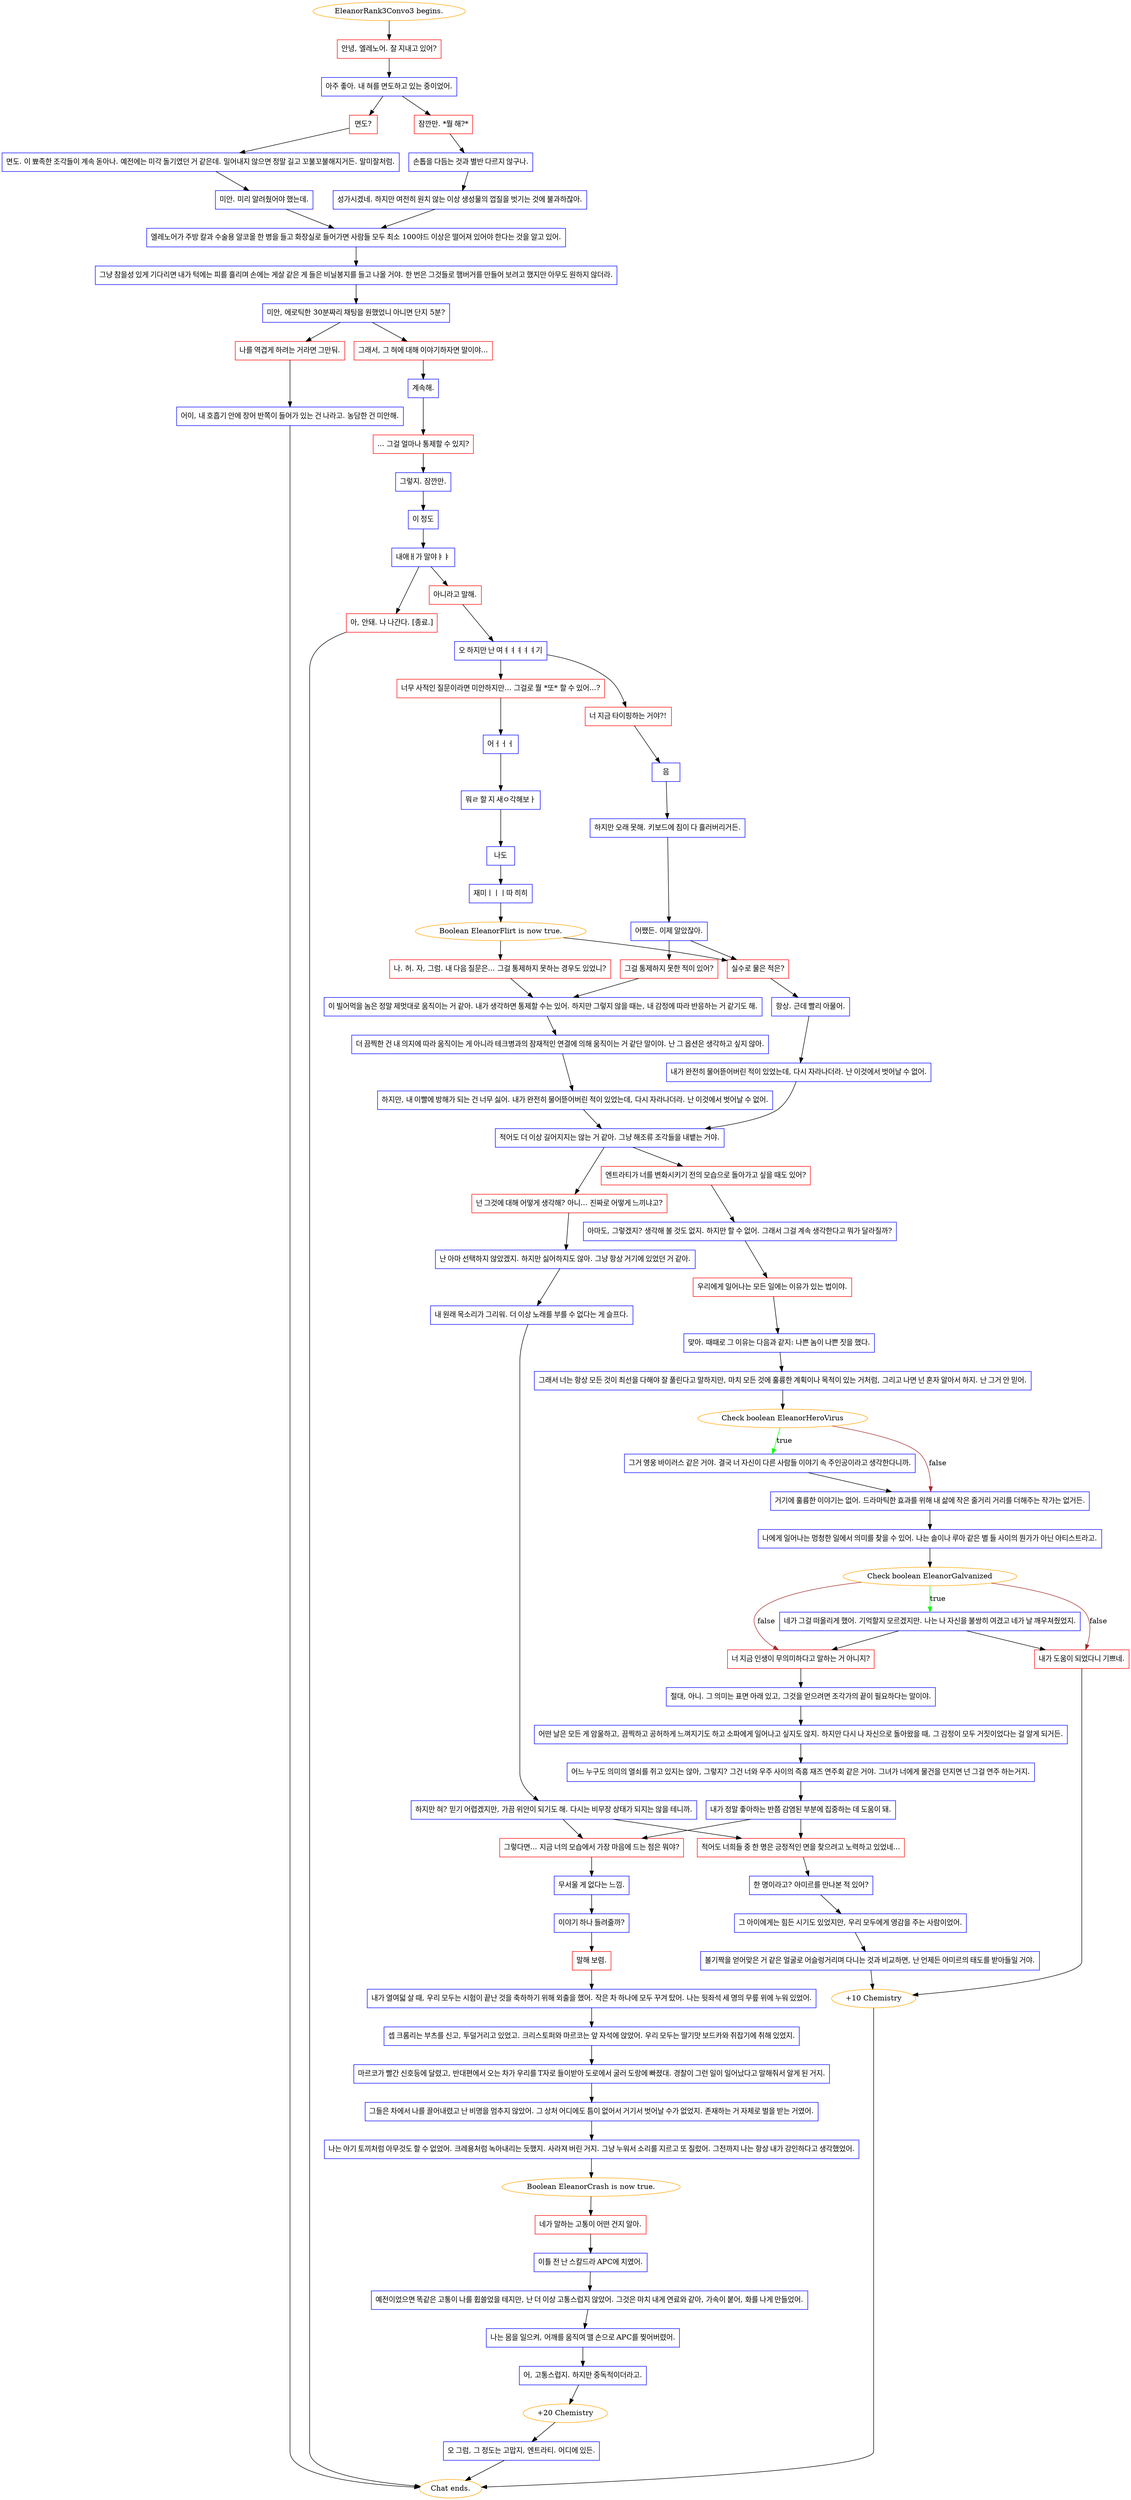 digraph {
	"EleanorRank3Convo3 begins." [color=orange];
		"EleanorRank3Convo3 begins." -> j3799212020;
	j3799212020 [label="안녕, 엘레노어. 잘 지내고 있어?",shape=box,color=red];
		j3799212020 -> j4000384541;
	j4000384541 [label="아주 좋아. 내 혀를 면도하고 있는 중이었어.",shape=box,color=blue];
		j4000384541 -> j3392268047;
		j4000384541 -> j3452052668;
	j3392268047 [label="면도?",shape=box,color=red];
		j3392268047 -> j4178975099;
	j3452052668 [label="잠깐만. *뭘 해?*",shape=box,color=red];
		j3452052668 -> j1083883613;
	j4178975099 [label="면도. 이 뾰족한 조각들이 계속 돋아나. 예전에는 미각 돌기였던 거 같은데. 밀어내지 않으면 정말 길고 꼬불꼬불해지거든. 말미잘처럼.",shape=box,color=blue];
		j4178975099 -> j2809731176;
	j1083883613 [label="손톱을 다듬는 것과 별반 다르지 않구나.",shape=box,color=blue];
		j1083883613 -> j2517101334;
	j2809731176 [label="미안. 미리 알려줬어야 했는데.",shape=box,color=blue];
		j2809731176 -> j1721380337;
	j2517101334 [label="성가시겠네. 하지만 여전히 원치 않는 이상 생성물의 껍질을 벗기는 것에 불과하잖아.",shape=box,color=blue];
		j2517101334 -> j1721380337;
	j1721380337 [label="엘레노어가 주방 칼과 수술용 알코올 한 병을 들고 화장실로 들어가면 사람들 모두 최소 100야드 이상은 떨어져 있어야 한다는 것을 알고 있어.",shape=box,color=blue];
		j1721380337 -> j2067665693;
	j2067665693 [label="그냥 참을성 있게 기다리면 내가 턱에는 피를 흘리며 손에는 게살 같은 게 들은 비닐봉지를 들고 나올 거야. 한 번은 그것들로 햄버거를 만들어 보려고 했지만 아무도 원하지 않더라.",shape=box,color=blue];
		j2067665693 -> j503072186;
	j503072186 [label="미안, 에로틱한 30분짜리 채팅을 원했었니 아니면 단지 5분?",shape=box,color=blue];
		j503072186 -> j3784792858;
		j503072186 -> j356289429;
	j3784792858 [label="나를 역겹게 하려는 거라면 그만둬.",shape=box,color=red];
		j3784792858 -> j579417360;
	j356289429 [label="그래서, 그 혀에 대해 이야기하자면 말이야...",shape=box,color=red];
		j356289429 -> j180844862;
	j579417360 [label="어이, 내 호흡기 안에 장어 반쪽이 들어가 있는 건 나라고. 농담한 건 미안해.",shape=box,color=blue];
		j579417360 -> "Chat ends.";
	j180844862 [label="계속해.",shape=box,color=blue];
		j180844862 -> j4218030708;
	"Chat ends." [color=orange];
	j4218030708 [label="... 그걸 얼마나 통제할 수 있지?",shape=box,color=red];
		j4218030708 -> j3534124475;
	j3534124475 [label="그렇지. 잠깐만.",shape=box,color=blue];
		j3534124475 -> j2200067838;
	j2200067838 [label="이 정도",shape=box,color=blue];
		j2200067838 -> j626054561;
	j626054561 [label="내애ㅐ가 말야ㅑㅑ",shape=box,color=blue];
		j626054561 -> j2043493538;
		j626054561 -> j2134883738;
	j2043493538 [label="아니라고 말해.",shape=box,color=red];
		j2043493538 -> j4210755507;
	j2134883738 [label="아, 안돼. 나 나간다. [종료.]",shape=box,color=red];
		j2134883738 -> "Chat ends.";
	j4210755507 [label="오 하지만 난 여ㅕㅕㅕㅕㅕ기",shape=box,color=blue];
		j4210755507 -> j1362562474;
		j4210755507 -> j2153948400;
	j1362562474 [label="너 지금 타이핑하는 거야?!",shape=box,color=red];
		j1362562474 -> j1237271844;
	j2153948400 [label="너무 사적인 질문이라면 미안하지만... 그걸로 뭘 *또* 할 수 있어...?",shape=box,color=red];
		j2153948400 -> j1190659793;
	j1237271844 [label="음",shape=box,color=blue];
		j1237271844 -> j2738152226;
	j1190659793 [label="어ㅓㅓㅓ",shape=box,color=blue];
		j1190659793 -> j2877615737;
	j2738152226 [label="하지만 오래 못해. 키보드에 침이 다 흘러버리거든.",shape=box,color=blue];
		j2738152226 -> j3680178452;
	j2877615737 [label="뭐ㄹ 할 지 새ㅇ각해보ㅏ",shape=box,color=blue];
		j2877615737 -> j1390200103;
	j3680178452 [label="어쨌든. 이제 알았잖아.",shape=box,color=blue];
		j3680178452 -> j2161934381;
		j3680178452 -> j2128668310;
	j1390200103 [label="나도",shape=box,color=blue];
		j1390200103 -> j1365097829;
	j2161934381 [label="그걸 통제하지 못한 적이 있어?",shape=box,color=red];
		j2161934381 -> j127872542;
	j2128668310 [label="실수로 물은 적은?",shape=box,color=red];
		j2128668310 -> j3287745034;
	j1365097829 [label="재미ㅣㅣㅣ따 히히",shape=box,color=blue];
		j1365097829 -> j1548558611;
	j127872542 [label="이 빌어먹을 놈은 정말 제멋대로 움직이는 거 같아. 내가 생각하면 통제할 수는 있어. 하지만 그렇지 않을 때는, 내 감정에 따라 반응하는 거 같기도 해.",shape=box,color=blue];
		j127872542 -> j4272803557;
	j3287745034 [label="항상. 근데 빨리 아물어.",shape=box,color=blue];
		j3287745034 -> j1165002613;
	j1548558611 [label="Boolean EleanorFlirt is now true.",color=orange];
		j1548558611 -> j871400948;
		j1548558611 -> j2128668310;
	j4272803557 [label="더 끔찍한 건 내 의지에 따라 움직이는 게 아니라 테크병과의 잠재적인 연결에 의해 움직이는 거 같단 말이야. 난 그 옵션은 생각하고 싶지 않아.",shape=box,color=blue];
		j4272803557 -> j3631794396;
	j1165002613 [label="내가 완전히 물어뜯어버린 적이 있었는데, 다시 자라나더라. 난 이것에서 벗어날 수 없어.",shape=box,color=blue];
		j1165002613 -> j1696167746;
	j871400948 [label="나. 허. 자, 그럼. 내 다음 질문은... 그걸 통제하지 못하는 경우도 있었니?",shape=box,color=red];
		j871400948 -> j127872542;
	j3631794396 [label="하지만, 내 이빨에 방해가 되는 건 너무 싫어. 내가 완전히 물어뜯어버린 적이 있었는데, 다시 자라나더라. 난 이것에서 벗어날 수 없어.",shape=box,color=blue];
		j3631794396 -> j1696167746;
	j1696167746 [label="적어도 더 이상 길어지지는 않는 거 같아. 그냥 해조류 조각들을 내뱉는 거야.",shape=box,color=blue];
		j1696167746 -> j2230324683;
		j1696167746 -> j2645009593;
	j2230324683 [label="엔트라티가 너를 변화시키기 전의 모습으로 돌아가고 싶을 때도 있어?",shape=box,color=red];
		j2230324683 -> j4021761668;
	j2645009593 [label="넌 그것에 대해 어떻게 생각해? 아니... 진짜로 어떻게 느끼냐고?",shape=box,color=red];
		j2645009593 -> j750186037;
	j4021761668 [label="아마도, 그렇겠지? 생각해 볼 것도 없지. 하지만 할 수 없어. 그래서 그걸 계속 생각한다고 뭐가 달라질까?",shape=box,color=blue];
		j4021761668 -> j170109248;
	j750186037 [label="난 아마 선택하지 않았겠지. 하지만 싫어하지도 않아. 그냥 항상 거기에 있었던 거 같아.",shape=box,color=blue];
		j750186037 -> j3819109004;
	j170109248 [label="우리에게 일어나는 모든 일에는 이유가 있는 법이야.",shape=box,color=red];
		j170109248 -> j3472305527;
	j3819109004 [label="내 원래 목소리가 그리워. 더 이상 노래를 부를 수 없다는 게 슬프다.",shape=box,color=blue];
		j3819109004 -> j3620768904;
	j3472305527 [label="맞아. 때때로 그 이유는 다음과 같지: 나쁜 놈이 나쁜 짓을 했다.",shape=box,color=blue];
		j3472305527 -> j4145312005;
	j3620768904 [label="하지만 혀? 믿기 어렵겠지만, 가끔 위안이 되기도 해. 다시는 비무장 상태가 되지는 않을 테니까.",shape=box,color=blue];
		j3620768904 -> j3891605543;
		j3620768904 -> j1049290794;
	j4145312005 [label="그래서 너는 항상 모든 것이 최선을 다해야 잘 풀린다고 말하지만, 마치 모든 것에 훌륭한 계획이나 목적이 있는 거처럼, 그리고 나면 넌 혼자 알아서 하지. 난 그거 안 믿어.",shape=box,color=blue];
		j4145312005 -> j2507987141;
	j3891605543 [label="그렇다면... 지금 너의 모습에서 가장 마음에 드는 점은 뭐야?",shape=box,color=red];
		j3891605543 -> j3720867567;
	j1049290794 [label="적어도 너희들 중 한 명은 긍정적인 면을 찾으려고 노력하고 있었네...",shape=box,color=red];
		j1049290794 -> j1370443414;
	j2507987141 [label="Check boolean EleanorHeroVirus",color=orange];
		j2507987141 -> j3338851 [label=true,color=green];
		j2507987141 -> j1834100370 [label=false,color=brown];
	j3720867567 [label="무서울 게 없다는 느낌.",shape=box,color=blue];
		j3720867567 -> j66275198;
	j1370443414 [label="한 명이라고? 아미르를 만나본 적 있어?",shape=box,color=blue];
		j1370443414 -> j3884801558;
	j3338851 [label="그거 영웅 바이러스 같은 거야. 결국 너 자신이 다른 사람들 이야기 속 주인공이라고 생각한다니까.",shape=box,color=blue];
		j3338851 -> j1834100370;
	j1834100370 [label="거기에 훌륭한 이야기는 없어. 드라마틱한 효과를 위해 내 삶에 작은 줄거리 거리를 더해주는 작가는 없거든.",shape=box,color=blue];
		j1834100370 -> j2084356776;
	j66275198 [label="이야기 하나 들려줄까?",shape=box,color=blue];
		j66275198 -> j315185662;
	j3884801558 [label="그 아이에게는 힘든 시기도 있었지만, 우리 모두에게 영감을 주는 사람이었어.",shape=box,color=blue];
		j3884801558 -> j223360098;
	j2084356776 [label="나에게 일어나는 멍청한 일에서 의미를 찾을 수 있어. 나는 솔이나 루아 같은 별 들 사이의 뭔가가 아닌 아티스트라고.",shape=box,color=blue];
		j2084356776 -> j3106372514;
	j315185662 [label="말해 보렴.",shape=box,color=red];
		j315185662 -> j3023317055;
	j223360098 [label="볼기짝을 얻어맞은 거 같은 얼굴로 어슬렁거리며 다니는 것과 비교하면, 난 언제든 아미르의 태도를 받아들일 거야.",shape=box,color=blue];
		j223360098 -> j1933300832;
	j3106372514 [label="Check boolean EleanorGalvanized",color=orange];
		j3106372514 -> j2497222324 [label=true,color=green];
		j3106372514 -> j1816931307 [label=false,color=brown];
		j3106372514 -> j953987742 [label=false,color=brown];
	j3023317055 [label="내가 열여덟 살 때, 우리 모두는 시험이 끝난 것을 축하하기 위해 외출을 했어. 작은 차 하나에 모두 꾸겨 탔어. 나는 뒷좌석 세 명의 무릎 위에 누워 있었어.",shape=box,color=blue];
		j3023317055 -> j2553824520;
	j1933300832 [label="+10 Chemistry",color=orange];
		j1933300832 -> "Chat ends.";
	j2497222324 [label="네가 그걸 떠올리게 했어. 기억할지 모르겠지만. 나는 나 자신을 불쌍히 여겼고 네가 날 깨우쳐줬었지.",shape=box,color=blue];
		j2497222324 -> j1816931307;
		j2497222324 -> j953987742;
	j1816931307 [label="내가 도움이 되었다니 기쁘네.",shape=box,color=red];
		j1816931307 -> j1933300832;
	j953987742 [label="너 지금 인생이 무의미하다고 말하는 거 아니지?",shape=box,color=red];
		j953987742 -> j1504555441;
	j2553824520 [label="셉 크롬리는 부츠를 신고, 투덜거리고 있었고. 크리스토퍼와 마르코는 앞 자석에 앉았어. 우리 모두는 딸기맛 보드카와 쥐잡기에 취해 있었지.",shape=box,color=blue];
		j2553824520 -> j1063889039;
	j1504555441 [label="절대, 아니. 그 의미는 표면 아래 있고, 그것을 얻으려면 조각가의 끝이 필요하다는 말이야.",shape=box,color=blue];
		j1504555441 -> j1123387874;
	j1063889039 [label="마르코가 빨간 신호등에 달렸고, 반대편에서 오는 차가 우리를 T자로 들이받아 도로에서 굴러 도랑에 빠졌대. 경찰이 그런 일이 일어났다고 말해줘서 알게 된 거지.",shape=box,color=blue];
		j1063889039 -> j1993855497;
	j1123387874 [label="어떤 날은 모든 게 암울하고, 끔찍하고 공허하게 느껴지기도 하고 소파에게 일어나고 싶지도 않지. 하지만 다시 나 자신으로 돌아왔을 때, 그 감정이 모두 거짓이었다는 걸 알게 되거든.",shape=box,color=blue];
		j1123387874 -> j480516178;
	j1993855497 [label="그들은 차에서 나를 끌어내렸고 난 비명을 멈추지 않았어. 그 상처 어디에도 틈이 없어서 거기서 벗어날 수가 없었지. 존재하는 거 자체로 벌을 받는 거였어.",shape=box,color=blue];
		j1993855497 -> j2445416772;
	j480516178 [label="어느 누구도 의미의 열쇠를 쥐고 있지는 않아, 그렇지? 그건 너와 우주 사이의 즉흥 재즈 연주회 같은 거야. 그녀가 너에게 물건을 던지면 넌 그걸 연주 하는거지.",shape=box,color=blue];
		j480516178 -> j4243077569;
	j2445416772 [label="나는 아기 토끼처럼 아무것도 할 수 없었어. 크레용처럼 녹아내리는 듯했지. 사라져 버린 거지. 그냥 누워서 소리를 지르고 또 질렀어. 그전까지 나는 항상 내가 강인하다고 생각했었어.",shape=box,color=blue];
		j2445416772 -> j2104115636;
	j4243077569 [label="내가 정말 좋아하는 반쯤 감염된 부분에 집중하는 데 도움이 돼.",shape=box,color=blue];
		j4243077569 -> j3891605543;
		j4243077569 -> j1049290794;
	j2104115636 [label="Boolean EleanorCrash is now true.",color=orange];
		j2104115636 -> j685990479;
	j685990479 [label="네가 말하는 고통이 어떤 건지 알아.",shape=box,color=red];
		j685990479 -> j787854671;
	j787854671 [label="이틀 전 난 스칼드라 APC에 치였어.",shape=box,color=blue];
		j787854671 -> j3811931456;
	j3811931456 [label="예전이었으면 똑같은 고통이 나를 휩쓸었을 테지만, 난 더 이상 고통스럽지 않았어. 그것은 마치 내게 연료와 같아, 가속이 붙어, 화를 나게 만들었어.",shape=box,color=blue];
		j3811931456 -> j3959491744;
	j3959491744 [label="나는 몸을 일으켜, 어깨를 움직여 맬 손으로 APC를 찢어버렸어.",shape=box,color=blue];
		j3959491744 -> j3733812242;
	j3733812242 [label="어, 고통스럽지. 하지만 중독적이더라고.",shape=box,color=blue];
		j3733812242 -> j3417034922;
	j3417034922 [label="+20 Chemistry",color=orange];
		j3417034922 -> j411265298;
	j411265298 [label="오 그럼, 그 정도는 고맙지, 엔트라티. 어디에 있든.",shape=box,color=blue];
		j411265298 -> "Chat ends.";
}
